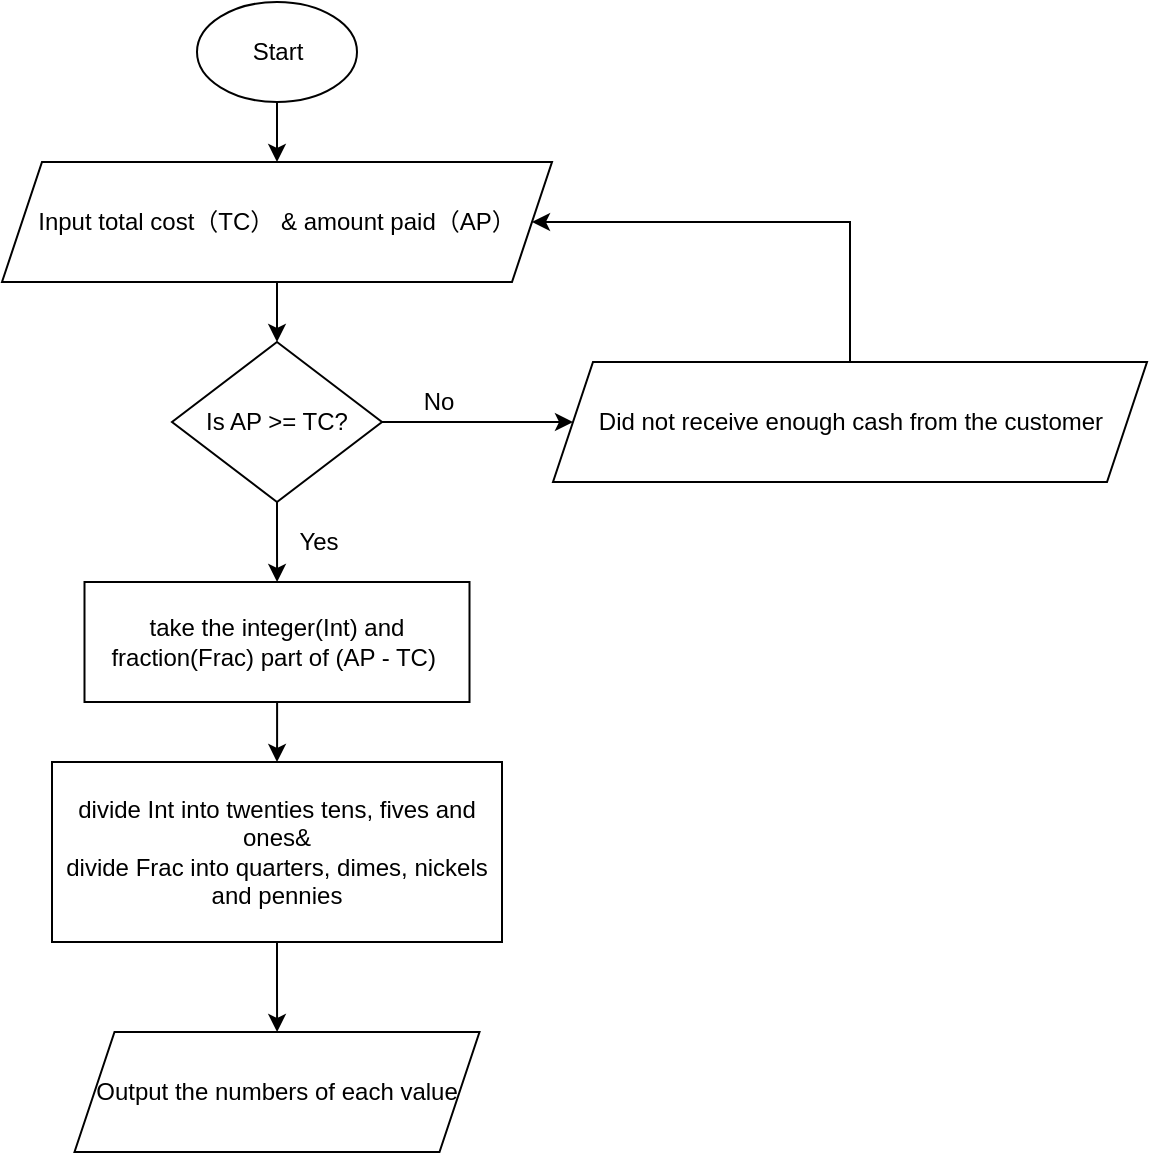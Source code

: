 <mxfile version="13.7.3" type="device"><diagram id="R_PF0jK7pL-7J2mhneqM" name="Page-1"><mxGraphModel dx="942" dy="643" grid="1" gridSize="10" guides="1" tooltips="1" connect="1" arrows="1" fold="1" page="1" pageScale="1" pageWidth="827" pageHeight="1169" math="0" shadow="0"><root><mxCell id="0"/><mxCell id="1" parent="0"/><mxCell id="Uu5OQJhXKkI42oi6GlBe-1" value="" style="edgeStyle=orthogonalEdgeStyle;rounded=0;orthogonalLoop=1;jettySize=auto;html=1;" edge="1" parent="1" source="U5yJGDTTiK8z-3-ghkRf-1" target="U5yJGDTTiK8z-3-ghkRf-2"><mxGeometry relative="1" as="geometry"><Array as="points"><mxPoint x="323" y="70"/><mxPoint x="323" y="70"/></Array></mxGeometry></mxCell><mxCell id="U5yJGDTTiK8z-3-ghkRf-1" value="Start" style="ellipse;whiteSpace=wrap;html=1;" parent="1" vertex="1"><mxGeometry x="287.5" y="50" width="80" height="50" as="geometry"/></mxCell><mxCell id="U5yJGDTTiK8z-3-ghkRf-5" value="" style="edgeStyle=orthogonalEdgeStyle;rounded=0;orthogonalLoop=1;jettySize=auto;html=1;" parent="1" source="U5yJGDTTiK8z-3-ghkRf-2" target="U5yJGDTTiK8z-3-ghkRf-4" edge="1"><mxGeometry relative="1" as="geometry"/></mxCell><mxCell id="U5yJGDTTiK8z-3-ghkRf-2" value="Input total cost（TC） &amp;amp; amount paid（AP）" style="shape=parallelogram;perimeter=parallelogramPerimeter;whiteSpace=wrap;html=1;fixedSize=1;" parent="1" vertex="1"><mxGeometry x="190" y="130" width="275" height="60" as="geometry"/></mxCell><mxCell id="U5yJGDTTiK8z-3-ghkRf-7" value="" style="edgeStyle=orthogonalEdgeStyle;rounded=0;orthogonalLoop=1;jettySize=auto;html=1;entryX=0;entryY=0.5;entryDx=0;entryDy=0;" parent="1" source="U5yJGDTTiK8z-3-ghkRf-4" target="U5yJGDTTiK8z-3-ghkRf-8" edge="1"><mxGeometry relative="1" as="geometry"><mxPoint x="452.5" y="260" as="targetPoint"/></mxGeometry></mxCell><mxCell id="U5yJGDTTiK8z-3-ghkRf-11" value="" style="edgeStyle=orthogonalEdgeStyle;rounded=0;orthogonalLoop=1;jettySize=auto;html=1;" parent="1" source="U5yJGDTTiK8z-3-ghkRf-4" target="U5yJGDTTiK8z-3-ghkRf-10" edge="1"><mxGeometry relative="1" as="geometry"/></mxCell><mxCell id="U5yJGDTTiK8z-3-ghkRf-4" value="Is AP &amp;gt;= TC?" style="rhombus;whiteSpace=wrap;html=1;" parent="1" vertex="1"><mxGeometry x="275" y="220" width="105" height="80" as="geometry"/></mxCell><mxCell id="U5yJGDTTiK8z-3-ghkRf-9" style="edgeStyle=orthogonalEdgeStyle;rounded=0;orthogonalLoop=1;jettySize=auto;html=1;entryX=1;entryY=0.5;entryDx=0;entryDy=0;exitX=0.5;exitY=0;exitDx=0;exitDy=0;" parent="1" source="U5yJGDTTiK8z-3-ghkRf-8" target="U5yJGDTTiK8z-3-ghkRf-2" edge="1"><mxGeometry relative="1" as="geometry"><Array as="points"><mxPoint x="614.5" y="160"/></Array></mxGeometry></mxCell><mxCell id="U5yJGDTTiK8z-3-ghkRf-8" value="Did not receive enough cash from the customer" style="shape=parallelogram;perimeter=parallelogramPerimeter;whiteSpace=wrap;html=1;fixedSize=1;" parent="1" vertex="1"><mxGeometry x="465.5" y="230" width="297" height="60" as="geometry"/></mxCell><mxCell id="U5yJGDTTiK8z-3-ghkRf-18" value="" style="edgeStyle=orthogonalEdgeStyle;rounded=0;orthogonalLoop=1;jettySize=auto;html=1;" parent="1" source="U5yJGDTTiK8z-3-ghkRf-10" target="U5yJGDTTiK8z-3-ghkRf-17" edge="1"><mxGeometry relative="1" as="geometry"/></mxCell><mxCell id="U5yJGDTTiK8z-3-ghkRf-10" value="take the integer(Int) and fraction(Frac) part of (AP - TC)&amp;nbsp;" style="whiteSpace=wrap;html=1;" parent="1" vertex="1"><mxGeometry x="231.25" y="340" width="192.5" height="60" as="geometry"/></mxCell><mxCell id="U5yJGDTTiK8z-3-ghkRf-13" value="No" style="text;html=1;resizable=0;autosize=1;align=center;verticalAlign=middle;points=[];fillColor=none;strokeColor=none;rounded=0;" parent="1" vertex="1"><mxGeometry x="392.5" y="240" width="30" height="20" as="geometry"/></mxCell><mxCell id="U5yJGDTTiK8z-3-ghkRf-14" value="Yes" style="text;html=1;resizable=0;autosize=1;align=center;verticalAlign=middle;points=[];fillColor=none;strokeColor=none;rounded=0;" parent="1" vertex="1"><mxGeometry x="332.5" y="310" width="30" height="20" as="geometry"/></mxCell><mxCell id="U5yJGDTTiK8z-3-ghkRf-20" value="" style="edgeStyle=orthogonalEdgeStyle;rounded=0;orthogonalLoop=1;jettySize=auto;html=1;" parent="1" source="U5yJGDTTiK8z-3-ghkRf-17" target="U5yJGDTTiK8z-3-ghkRf-19" edge="1"><mxGeometry relative="1" as="geometry"/></mxCell><mxCell id="U5yJGDTTiK8z-3-ghkRf-17" value="divide Int into twenties tens, fives and ones&amp;amp;&lt;br&gt;divide Frac into quarters, dimes, nickels and pennies" style="whiteSpace=wrap;html=1;" parent="1" vertex="1"><mxGeometry x="215" y="430" width="225" height="90" as="geometry"/></mxCell><mxCell id="U5yJGDTTiK8z-3-ghkRf-19" value="Output the numbers of each value" style="shape=parallelogram;perimeter=parallelogramPerimeter;whiteSpace=wrap;html=1;fixedSize=1;" parent="1" vertex="1"><mxGeometry x="226.25" y="565" width="202.5" height="60" as="geometry"/></mxCell></root></mxGraphModel></diagram></mxfile>